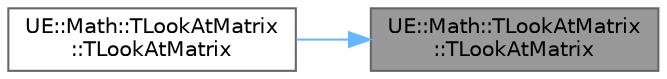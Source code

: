 digraph "UE::Math::TLookAtMatrix::TLookAtMatrix"
{
 // INTERACTIVE_SVG=YES
 // LATEX_PDF_SIZE
  bgcolor="transparent";
  edge [fontname=Helvetica,fontsize=10,labelfontname=Helvetica,labelfontsize=10];
  node [fontname=Helvetica,fontsize=10,shape=box,height=0.2,width=0.4];
  rankdir="RL";
  Node1 [id="Node000001",label="UE::Math::TLookAtMatrix\l::TLookAtMatrix",height=0.2,width=0.4,color="gray40", fillcolor="grey60", style="filled", fontcolor="black",tooltip="Creates a view matrix given an eye position, a position to look at, and an up vector."];
  Node1 -> Node2 [id="edge1_Node000001_Node000002",dir="back",color="steelblue1",style="solid",tooltip=" "];
  Node2 [id="Node000002",label="UE::Math::TLookAtMatrix\l::TLookAtMatrix",height=0.2,width=0.4,color="grey40", fillcolor="white", style="filled",URL="$d3/dfa/structUE_1_1Math_1_1TLookAtMatrix.html#a4dc505ed480364bceb41b50436d56ccc",tooltip=" "];
}
